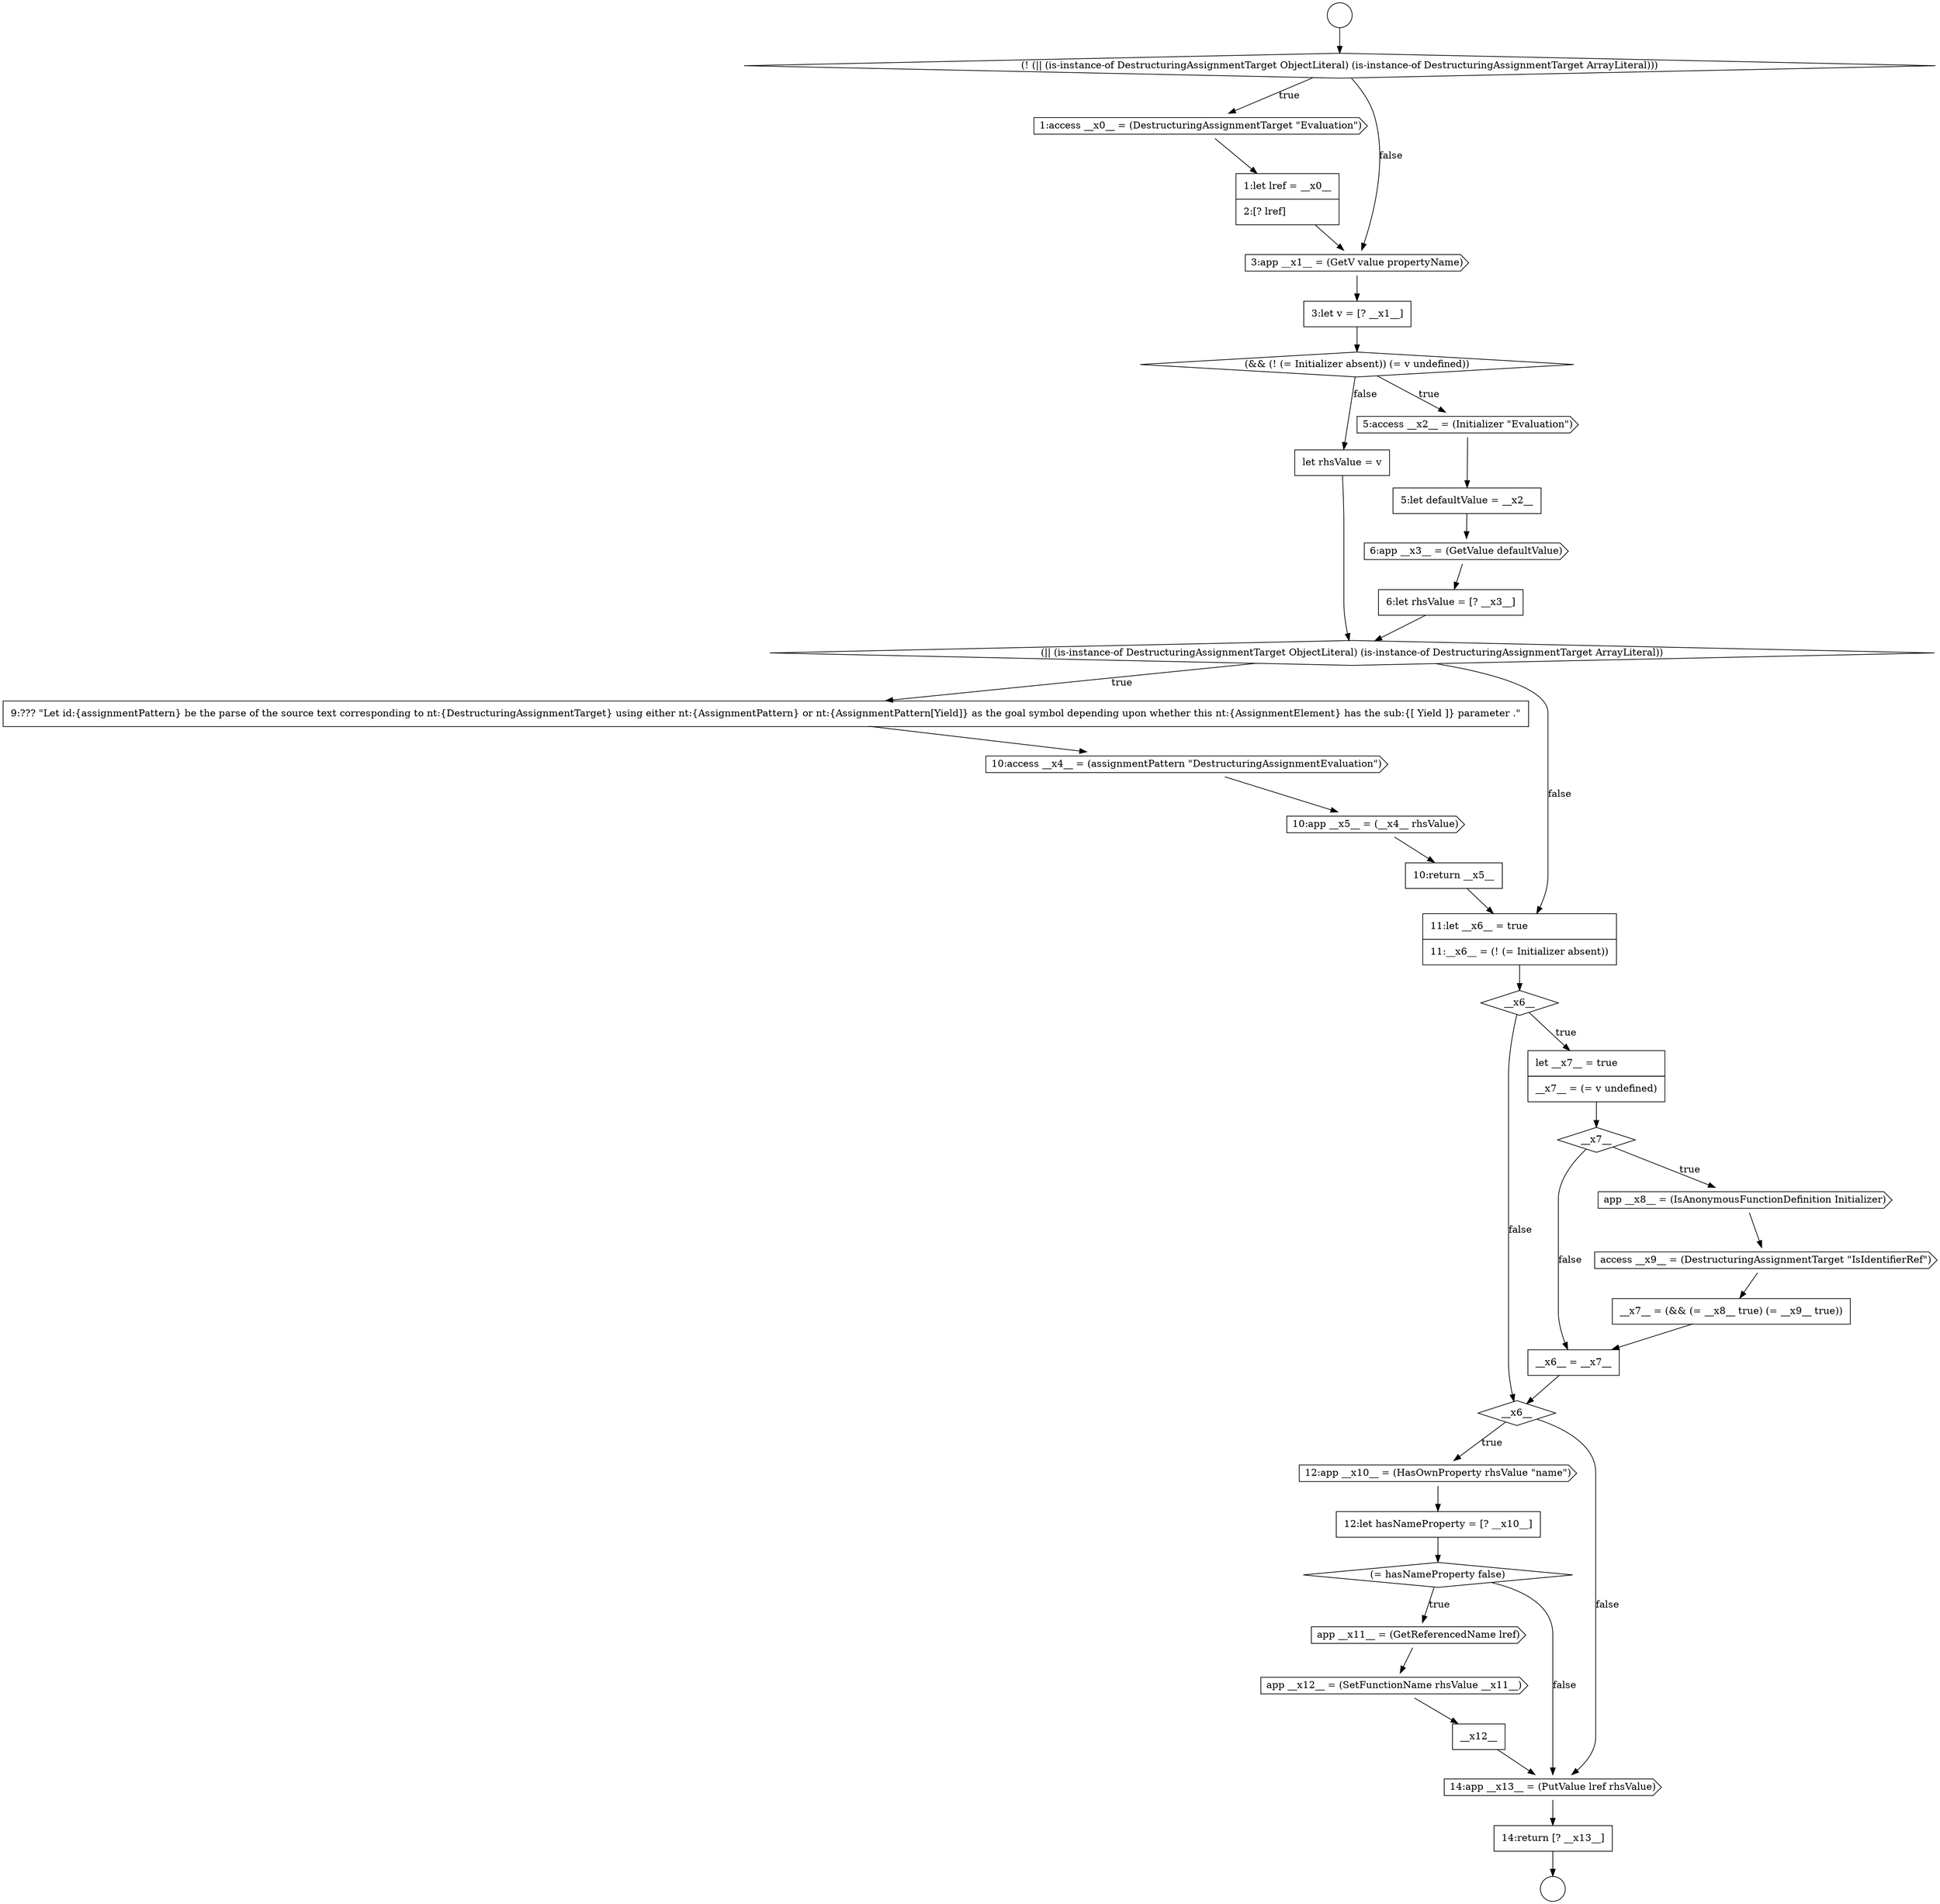 digraph {
  node5141 [shape=none, margin=0, label=<<font color="black">
    <table border="0" cellborder="1" cellspacing="0" cellpadding="10">
      <tr><td align="left">let rhsValue = v</td></tr>
    </table>
  </font>> color="black" fillcolor="white" style=filled]
  node5137 [shape=cds, label=<<font color="black">5:access __x2__ = (Initializer &quot;Evaluation&quot;)</font>> color="black" fillcolor="white" style=filled]
  node5145 [shape=cds, label=<<font color="black">10:app __x5__ = (__x4__ rhsValue)</font>> color="black" fillcolor="white" style=filled]
  node5153 [shape=none, margin=0, label=<<font color="black">
    <table border="0" cellborder="1" cellspacing="0" cellpadding="10">
      <tr><td align="left">__x7__ = (&amp;&amp; (= __x8__ true) (= __x9__ true))</td></tr>
    </table>
  </font>> color="black" fillcolor="white" style=filled]
  node5138 [shape=none, margin=0, label=<<font color="black">
    <table border="0" cellborder="1" cellspacing="0" cellpadding="10">
      <tr><td align="left">5:let defaultValue = __x2__</td></tr>
    </table>
  </font>> color="black" fillcolor="white" style=filled]
  node5143 [shape=none, margin=0, label=<<font color="black">
    <table border="0" cellborder="1" cellspacing="0" cellpadding="10">
      <tr><td align="left">9:??? &quot;Let id:{assignmentPattern} be the parse of the source text corresponding to nt:{DestructuringAssignmentTarget} using either nt:{AssignmentPattern} or nt:{AssignmentPattern[Yield]} as the goal symbol depending upon whether this nt:{AssignmentElement} has the sub:{[ Yield ]} parameter .&quot;</td></tr>
    </table>
  </font>> color="black" fillcolor="white" style=filled]
  node5139 [shape=cds, label=<<font color="black">6:app __x3__ = (GetValue defaultValue)</font>> color="black" fillcolor="white" style=filled]
  node5133 [shape=none, margin=0, label=<<font color="black">
    <table border="0" cellborder="1" cellspacing="0" cellpadding="10">
      <tr><td align="left">1:let lref = __x0__</td></tr>
      <tr><td align="left">2:[? lref]</td></tr>
    </table>
  </font>> color="black" fillcolor="white" style=filled]
  node5147 [shape=none, margin=0, label=<<font color="black">
    <table border="0" cellborder="1" cellspacing="0" cellpadding="10">
      <tr><td align="left">11:let __x6__ = true</td></tr>
      <tr><td align="left">11:__x6__ = (! (= Initializer absent))</td></tr>
    </table>
  </font>> color="black" fillcolor="white" style=filled]
  node5132 [shape=cds, label=<<font color="black">1:access __x0__ = (DestructuringAssignmentTarget &quot;Evaluation&quot;)</font>> color="black" fillcolor="white" style=filled]
  node5129 [shape=circle label=" " color="black" fillcolor="white" style=filled]
  node5159 [shape=cds, label=<<font color="black">app __x11__ = (GetReferencedName lref)</font>> color="black" fillcolor="white" style=filled]
  node5155 [shape=diamond, label=<<font color="black">__x6__</font>> color="black" fillcolor="white" style=filled]
  node5136 [shape=diamond, label=<<font color="black">(&amp;&amp; (! (= Initializer absent)) (= v undefined))</font>> color="black" fillcolor="white" style=filled]
  node5131 [shape=diamond, label=<<font color="black">(! (|| (is-instance-of DestructuringAssignmentTarget ObjectLiteral) (is-instance-of DestructuringAssignmentTarget ArrayLiteral)))</font>> color="black" fillcolor="white" style=filled]
  node5146 [shape=none, margin=0, label=<<font color="black">
    <table border="0" cellborder="1" cellspacing="0" cellpadding="10">
      <tr><td align="left">10:return __x5__</td></tr>
    </table>
  </font>> color="black" fillcolor="white" style=filled]
  node5163 [shape=none, margin=0, label=<<font color="black">
    <table border="0" cellborder="1" cellspacing="0" cellpadding="10">
      <tr><td align="left">14:return [? __x13__]</td></tr>
    </table>
  </font>> color="black" fillcolor="white" style=filled]
  node5161 [shape=none, margin=0, label=<<font color="black">
    <table border="0" cellborder="1" cellspacing="0" cellpadding="10">
      <tr><td align="left">__x12__</td></tr>
    </table>
  </font>> color="black" fillcolor="white" style=filled]
  node5150 [shape=diamond, label=<<font color="black">__x7__</font>> color="black" fillcolor="white" style=filled]
  node5130 [shape=circle label=" " color="black" fillcolor="white" style=filled]
  node5160 [shape=cds, label=<<font color="black">app __x12__ = (SetFunctionName rhsValue __x11__)</font>> color="black" fillcolor="white" style=filled]
  node5156 [shape=cds, label=<<font color="black">12:app __x10__ = (HasOwnProperty rhsValue &quot;name&quot;)</font>> color="black" fillcolor="white" style=filled]
  node5135 [shape=none, margin=0, label=<<font color="black">
    <table border="0" cellborder="1" cellspacing="0" cellpadding="10">
      <tr><td align="left">3:let v = [? __x1__]</td></tr>
    </table>
  </font>> color="black" fillcolor="white" style=filled]
  node5157 [shape=none, margin=0, label=<<font color="black">
    <table border="0" cellborder="1" cellspacing="0" cellpadding="10">
      <tr><td align="left">12:let hasNameProperty = [? __x10__]</td></tr>
    </table>
  </font>> color="black" fillcolor="white" style=filled]
  node5142 [shape=diamond, label=<<font color="black">(|| (is-instance-of DestructuringAssignmentTarget ObjectLiteral) (is-instance-of DestructuringAssignmentTarget ArrayLiteral))</font>> color="black" fillcolor="white" style=filled]
  node5149 [shape=none, margin=0, label=<<font color="black">
    <table border="0" cellborder="1" cellspacing="0" cellpadding="10">
      <tr><td align="left">let __x7__ = true</td></tr>
      <tr><td align="left">__x7__ = (= v undefined)</td></tr>
    </table>
  </font>> color="black" fillcolor="white" style=filled]
  node5134 [shape=cds, label=<<font color="black">3:app __x1__ = (GetV value propertyName)</font>> color="black" fillcolor="white" style=filled]
  node5148 [shape=diamond, label=<<font color="black">__x6__</font>> color="black" fillcolor="white" style=filled]
  node5158 [shape=diamond, label=<<font color="black">(= hasNameProperty false)</font>> color="black" fillcolor="white" style=filled]
  node5154 [shape=none, margin=0, label=<<font color="black">
    <table border="0" cellborder="1" cellspacing="0" cellpadding="10">
      <tr><td align="left">__x6__ = __x7__</td></tr>
    </table>
  </font>> color="black" fillcolor="white" style=filled]
  node5152 [shape=cds, label=<<font color="black">access __x9__ = (DestructuringAssignmentTarget &quot;IsIdentifierRef&quot;)</font>> color="black" fillcolor="white" style=filled]
  node5162 [shape=cds, label=<<font color="black">14:app __x13__ = (PutValue lref rhsValue)</font>> color="black" fillcolor="white" style=filled]
  node5144 [shape=cds, label=<<font color="black">10:access __x4__ = (assignmentPattern &quot;DestructuringAssignmentEvaluation&quot;)</font>> color="black" fillcolor="white" style=filled]
  node5151 [shape=cds, label=<<font color="black">app __x8__ = (IsAnonymousFunctionDefinition Initializer)</font>> color="black" fillcolor="white" style=filled]
  node5140 [shape=none, margin=0, label=<<font color="black">
    <table border="0" cellborder="1" cellspacing="0" cellpadding="10">
      <tr><td align="left">6:let rhsValue = [? __x3__]</td></tr>
    </table>
  </font>> color="black" fillcolor="white" style=filled]
  node5140 -> node5142 [ color="black"]
  node5138 -> node5139 [ color="black"]
  node5146 -> node5147 [ color="black"]
  node5132 -> node5133 [ color="black"]
  node5149 -> node5150 [ color="black"]
  node5157 -> node5158 [ color="black"]
  node5131 -> node5132 [label=<<font color="black">true</font>> color="black"]
  node5131 -> node5134 [label=<<font color="black">false</font>> color="black"]
  node5147 -> node5148 [ color="black"]
  node5152 -> node5153 [ color="black"]
  node5162 -> node5163 [ color="black"]
  node5141 -> node5142 [ color="black"]
  node5148 -> node5149 [label=<<font color="black">true</font>> color="black"]
  node5148 -> node5155 [label=<<font color="black">false</font>> color="black"]
  node5151 -> node5152 [ color="black"]
  node5161 -> node5162 [ color="black"]
  node5143 -> node5144 [ color="black"]
  node5135 -> node5136 [ color="black"]
  node5142 -> node5143 [label=<<font color="black">true</font>> color="black"]
  node5142 -> node5147 [label=<<font color="black">false</font>> color="black"]
  node5153 -> node5154 [ color="black"]
  node5155 -> node5156 [label=<<font color="black">true</font>> color="black"]
  node5155 -> node5162 [label=<<font color="black">false</font>> color="black"]
  node5154 -> node5155 [ color="black"]
  node5136 -> node5137 [label=<<font color="black">true</font>> color="black"]
  node5136 -> node5141 [label=<<font color="black">false</font>> color="black"]
  node5129 -> node5131 [ color="black"]
  node5133 -> node5134 [ color="black"]
  node5150 -> node5151 [label=<<font color="black">true</font>> color="black"]
  node5150 -> node5154 [label=<<font color="black">false</font>> color="black"]
  node5144 -> node5145 [ color="black"]
  node5145 -> node5146 [ color="black"]
  node5159 -> node5160 [ color="black"]
  node5163 -> node5130 [ color="black"]
  node5137 -> node5138 [ color="black"]
  node5160 -> node5161 [ color="black"]
  node5158 -> node5159 [label=<<font color="black">true</font>> color="black"]
  node5158 -> node5162 [label=<<font color="black">false</font>> color="black"]
  node5139 -> node5140 [ color="black"]
  node5156 -> node5157 [ color="black"]
  node5134 -> node5135 [ color="black"]
}
